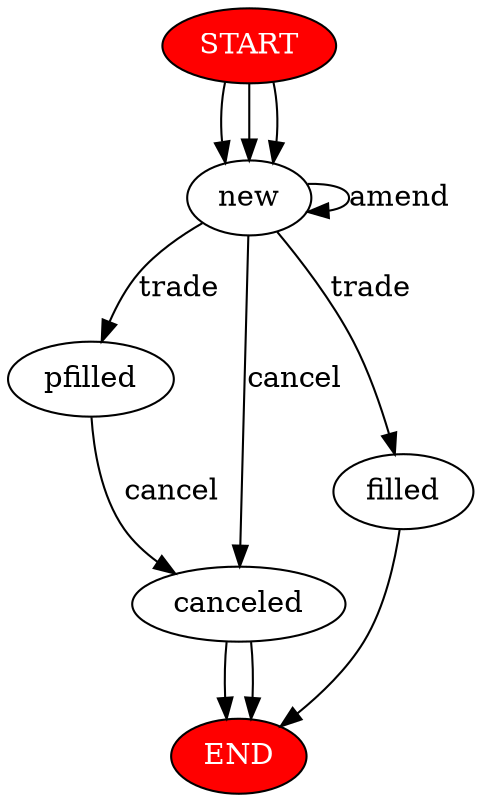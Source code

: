 // name_of_graph
digraph {
	graph [concentrate=false imagescale=true]
	START [label=START fillcolor=red fontcolor=white style=filled]
	END [label=END fillcolor=red fontcolor=white style=filled]
	START -> new
	new -> pfilled [label=trade]
	pfilled -> canceled [label=cancel]
	canceled -> END
	START -> new
	new -> filled [label=trade]
	filled -> END
	START -> new
	new -> new [label=amend]
	new -> canceled [label=cancel]
	canceled -> END
}
